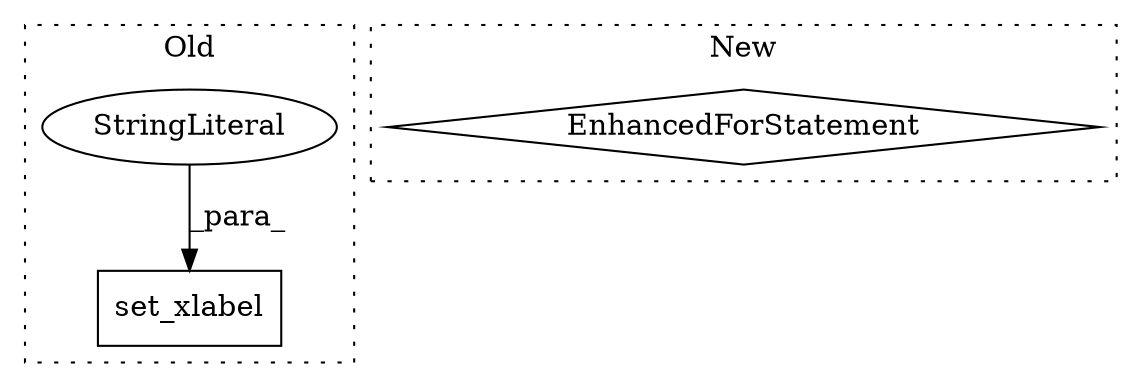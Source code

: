 digraph G {
subgraph cluster0 {
1 [label="set_xlabel" a="32" s="236,257" l="11,1" shape="box"];
3 [label="StringLiteral" a="45" s="247" l="10" shape="ellipse"];
label = "Old";
style="dotted";
}
subgraph cluster1 {
2 [label="EnhancedForStatement" a="70" s="226,416" l="77,3" shape="diamond"];
label = "New";
style="dotted";
}
3 -> 1 [label="_para_"];
}